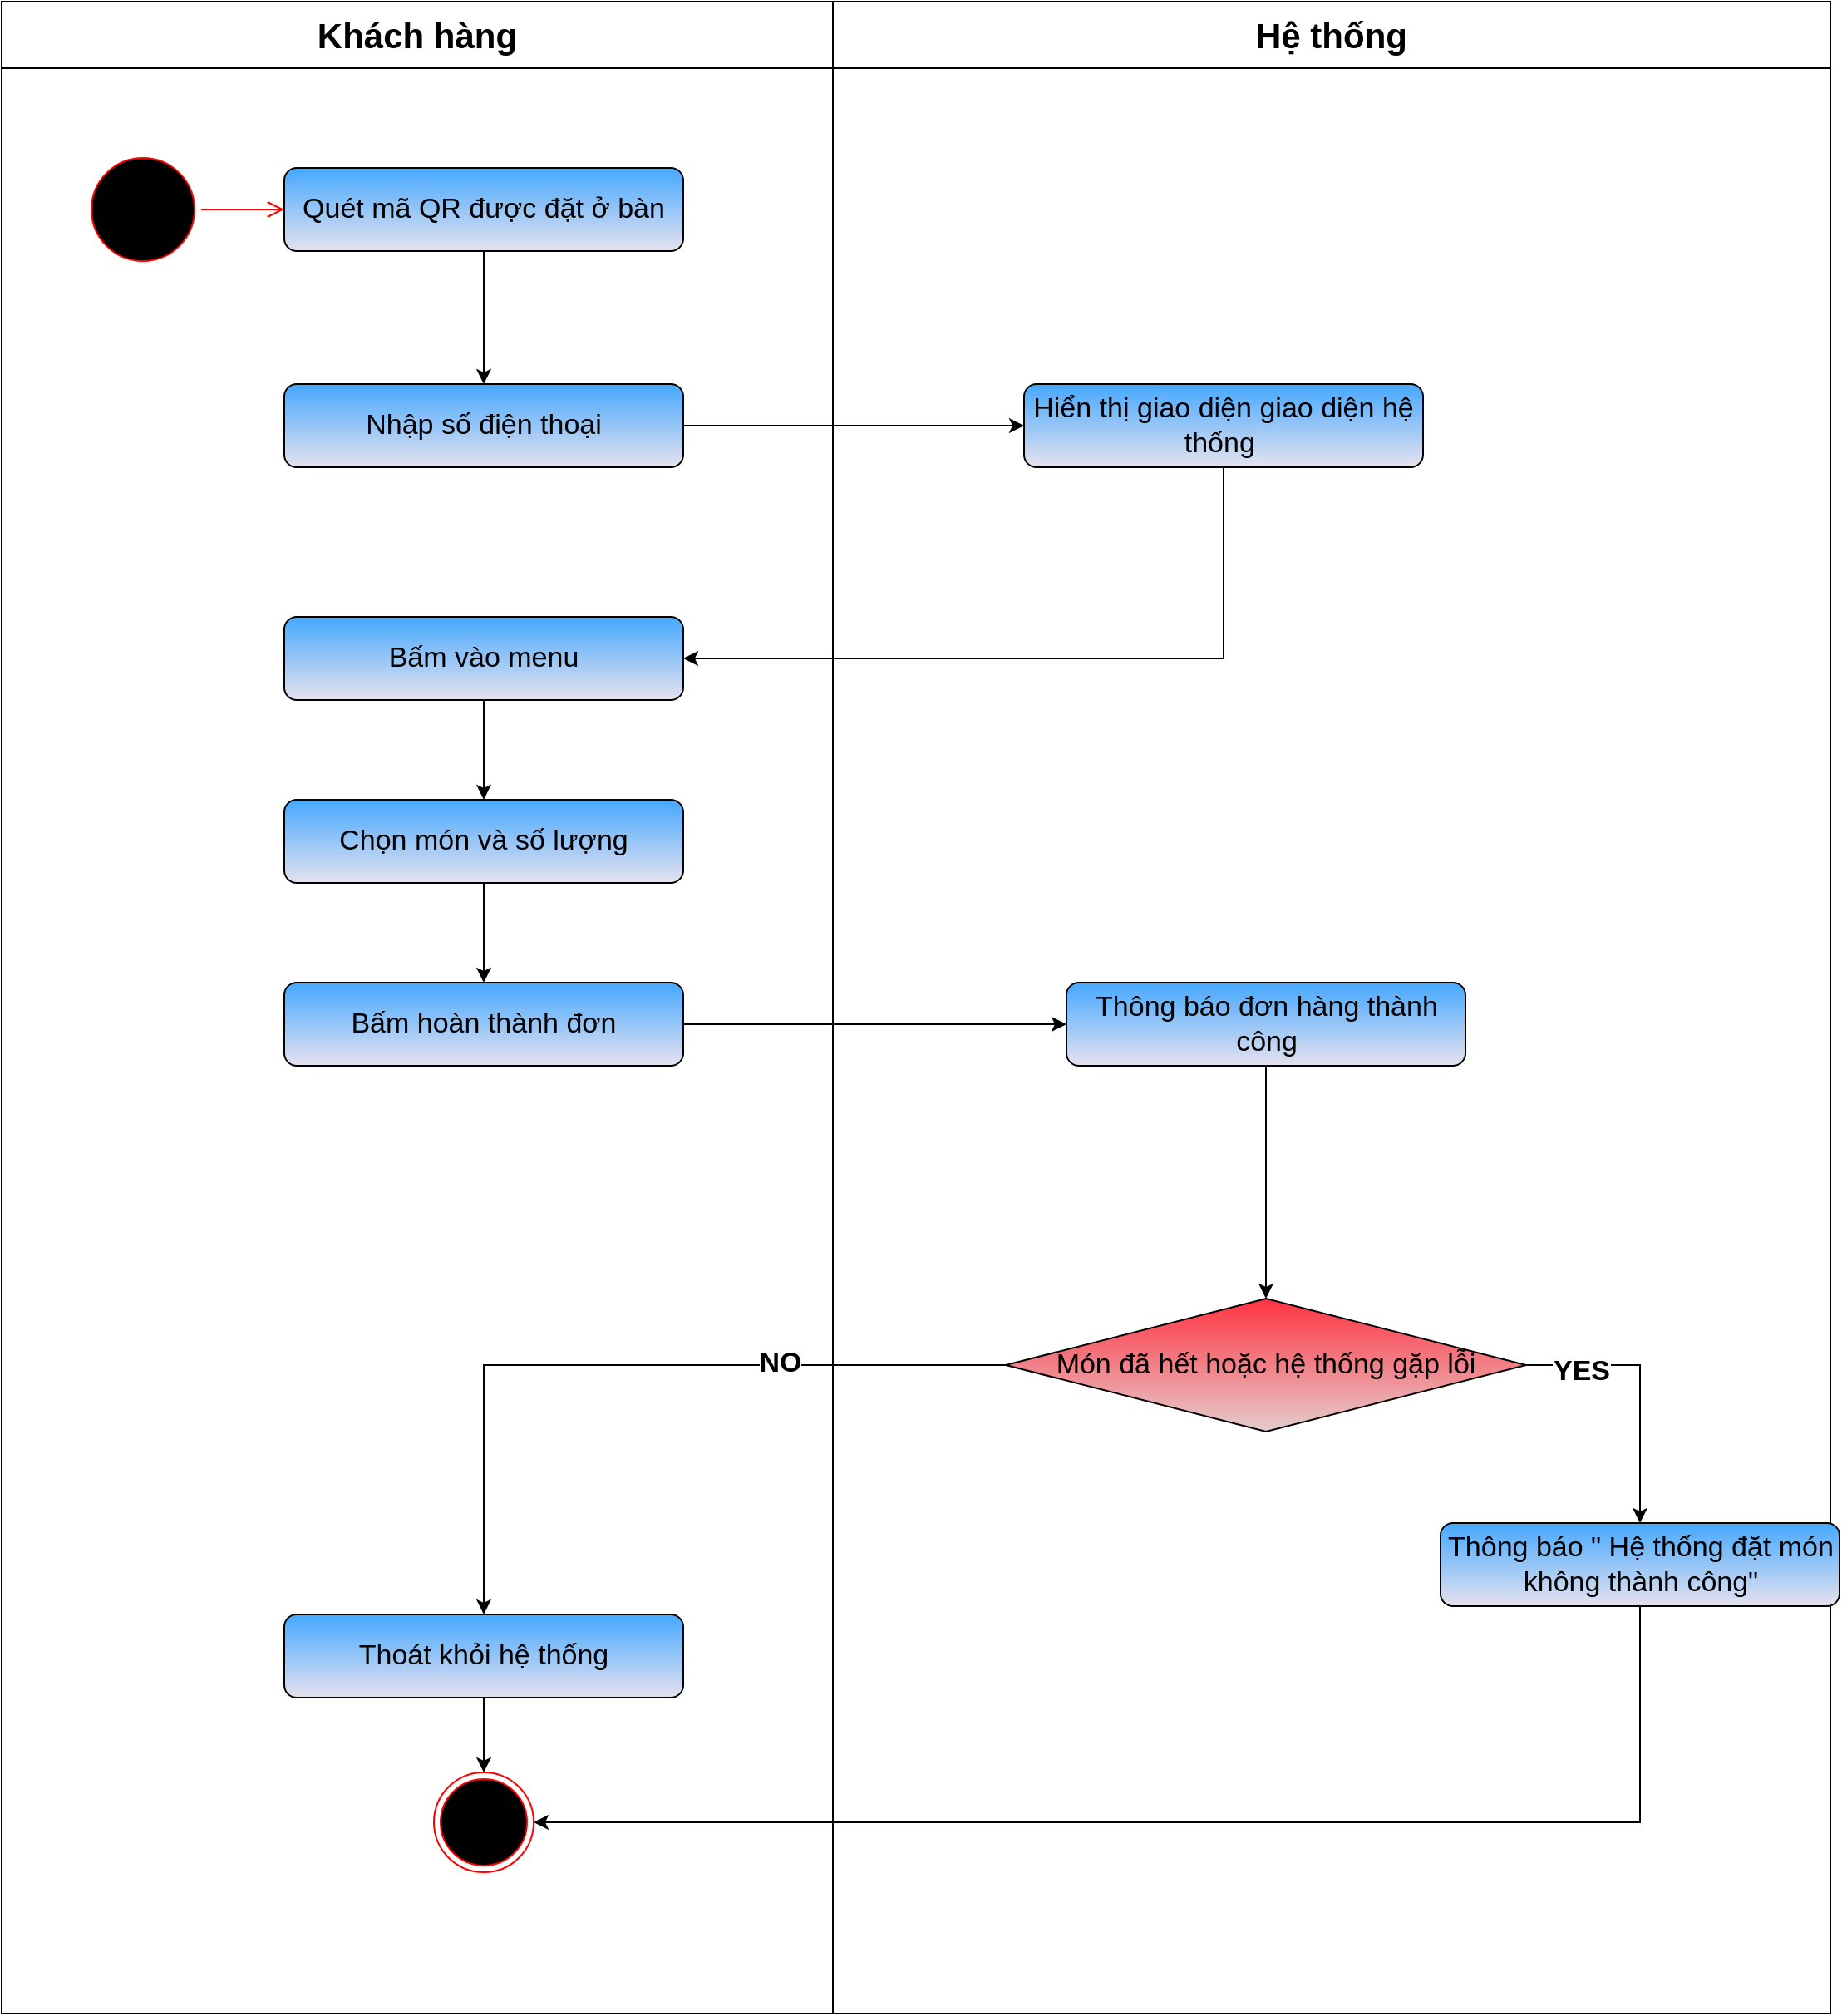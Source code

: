 <mxfile version="24.2.5" type="device">
  <diagram name="Page-1" id="rR8u7kdodg4F9gFGzOuO">
    <mxGraphModel dx="2333" dy="1380" grid="1" gridSize="10" guides="1" tooltips="1" connect="1" arrows="1" fold="1" page="1" pageScale="1" pageWidth="850" pageHeight="1100" math="0" shadow="0">
      <root>
        <mxCell id="0" />
        <mxCell id="1" parent="0" />
        <mxCell id="5eIMXJIO_DqYceiy5pTM-1" value="Khách hàng" style="swimlane;whiteSpace=wrap;html=1;fontSize=21;startSize=40;" parent="1" vertex="1">
          <mxGeometry x="170" y="110" width="500" height="1210" as="geometry" />
        </mxCell>
        <mxCell id="5eIMXJIO_DqYceiy5pTM-3" value="" style="ellipse;html=1;shape=startState;fillColor=#000000;strokeColor=#ff0000;" parent="5eIMXJIO_DqYceiy5pTM-1" vertex="1">
          <mxGeometry x="50" y="90" width="70" height="70" as="geometry" />
        </mxCell>
        <mxCell id="5eIMXJIO_DqYceiy5pTM-4" value="" style="edgeStyle=orthogonalEdgeStyle;html=1;verticalAlign=bottom;endArrow=open;endSize=8;strokeColor=#ff0000;rounded=0;entryX=0;entryY=0.5;entryDx=0;entryDy=0;" parent="5eIMXJIO_DqYceiy5pTM-1" source="5eIMXJIO_DqYceiy5pTM-3" target="5eIMXJIO_DqYceiy5pTM-5" edge="1">
          <mxGeometry relative="1" as="geometry">
            <mxPoint x="105" y="220" as="targetPoint" />
          </mxGeometry>
        </mxCell>
        <mxCell id="5eIMXJIO_DqYceiy5pTM-7" style="edgeStyle=orthogonalEdgeStyle;rounded=0;orthogonalLoop=1;jettySize=auto;html=1;entryX=0.5;entryY=0;entryDx=0;entryDy=0;" parent="5eIMXJIO_DqYceiy5pTM-1" source="5eIMXJIO_DqYceiy5pTM-5" target="5eIMXJIO_DqYceiy5pTM-6" edge="1">
          <mxGeometry relative="1" as="geometry" />
        </mxCell>
        <mxCell id="5eIMXJIO_DqYceiy5pTM-5" value="Quét mã QR được đặt ở bàn" style="rounded=1;whiteSpace=wrap;html=1;fontSize=17;gradientColor=#e6e2ee;fillColor=#45A8FF;" parent="5eIMXJIO_DqYceiy5pTM-1" vertex="1">
          <mxGeometry x="170" y="100" width="240" height="50" as="geometry" />
        </mxCell>
        <mxCell id="5eIMXJIO_DqYceiy5pTM-6" value="Nhập số điện thoại" style="rounded=1;whiteSpace=wrap;html=1;fontSize=17;fillColor=#45A8FF;gradientColor=#E6E2EE;" parent="5eIMXJIO_DqYceiy5pTM-1" vertex="1">
          <mxGeometry x="170" y="230" width="240" height="50" as="geometry" />
        </mxCell>
        <mxCell id="I3-Z4HtoCXYyQXx7SdmW-4" style="edgeStyle=orthogonalEdgeStyle;rounded=0;orthogonalLoop=1;jettySize=auto;html=1;entryX=0.5;entryY=0;entryDx=0;entryDy=0;" parent="5eIMXJIO_DqYceiy5pTM-1" source="I3-Z4HtoCXYyQXx7SdmW-1" target="I3-Z4HtoCXYyQXx7SdmW-3" edge="1">
          <mxGeometry relative="1" as="geometry" />
        </mxCell>
        <mxCell id="I3-Z4HtoCXYyQXx7SdmW-1" value="Bấm vào menu" style="rounded=1;whiteSpace=wrap;html=1;fontSize=17;fillColor=#45A8FF;gradientColor=#E6E2EE;" parent="5eIMXJIO_DqYceiy5pTM-1" vertex="1">
          <mxGeometry x="170" y="370" width="240" height="50" as="geometry" />
        </mxCell>
        <mxCell id="I3-Z4HtoCXYyQXx7SdmW-6" style="edgeStyle=orthogonalEdgeStyle;rounded=0;orthogonalLoop=1;jettySize=auto;html=1;entryX=0.5;entryY=0;entryDx=0;entryDy=0;" parent="5eIMXJIO_DqYceiy5pTM-1" source="I3-Z4HtoCXYyQXx7SdmW-3" target="I3-Z4HtoCXYyQXx7SdmW-5" edge="1">
          <mxGeometry relative="1" as="geometry" />
        </mxCell>
        <mxCell id="I3-Z4HtoCXYyQXx7SdmW-3" value="Chọn món và số lượng" style="rounded=1;whiteSpace=wrap;html=1;fontSize=17;fillColor=#45A8FF;gradientColor=#E6E2EE;" parent="5eIMXJIO_DqYceiy5pTM-1" vertex="1">
          <mxGeometry x="170" y="480" width="240" height="50" as="geometry" />
        </mxCell>
        <mxCell id="I3-Z4HtoCXYyQXx7SdmW-5" value="Bấm hoàn thành đơn" style="rounded=1;whiteSpace=wrap;html=1;fontSize=17;fillColor=#45A8FF;gradientColor=#E6E2EE;" parent="5eIMXJIO_DqYceiy5pTM-1" vertex="1">
          <mxGeometry x="170" y="590" width="240" height="50" as="geometry" />
        </mxCell>
        <mxCell id="I3-Z4HtoCXYyQXx7SdmW-10" value="Thoát khỏi hệ thống" style="rounded=1;whiteSpace=wrap;html=1;fontSize=17;fillColor=#45A8FF;gradientColor=#E6E2EE;" parent="5eIMXJIO_DqYceiy5pTM-1" vertex="1">
          <mxGeometry x="170" y="970" width="240" height="50" as="geometry" />
        </mxCell>
        <mxCell id="PRyGALmUcoKaXCvqLSz1-14" style="edgeStyle=orthogonalEdgeStyle;rounded=0;orthogonalLoop=1;jettySize=auto;html=1;entryX=0.5;entryY=0;entryDx=0;entryDy=0;" parent="5eIMXJIO_DqYceiy5pTM-1" source="I3-Z4HtoCXYyQXx7SdmW-10" target="I3-Z4HtoCXYyQXx7SdmW-13" edge="1">
          <mxGeometry relative="1" as="geometry" />
        </mxCell>
        <mxCell id="I3-Z4HtoCXYyQXx7SdmW-13" value="" style="ellipse;html=1;shape=endState;fillColor=#000000;strokeColor=#ff0000;" parent="5eIMXJIO_DqYceiy5pTM-1" vertex="1">
          <mxGeometry x="260" y="1065" width="60" height="60" as="geometry" />
        </mxCell>
        <mxCell id="5eIMXJIO_DqYceiy5pTM-2" value="Hệ thống" style="swimlane;whiteSpace=wrap;html=1;fontSize=21;startSize=40;" parent="1" vertex="1">
          <mxGeometry x="670" y="110" width="600" height="1210" as="geometry" />
        </mxCell>
        <mxCell id="5eIMXJIO_DqYceiy5pTM-8" value="Hiển thị giao diện giao diện hệ thống&amp;nbsp;" style="rounded=1;whiteSpace=wrap;html=1;fontSize=17;fillColor=#45A8FF;gradientColor=#E6E2EE;" parent="5eIMXJIO_DqYceiy5pTM-2" vertex="1">
          <mxGeometry x="115" y="230" width="240" height="50" as="geometry" />
        </mxCell>
        <mxCell id="I3-Z4HtoCXYyQXx7SdmW-12" style="edgeStyle=orthogonalEdgeStyle;rounded=0;orthogonalLoop=1;jettySize=auto;html=1;entryX=0.5;entryY=0;entryDx=0;entryDy=0;exitX=1;exitY=0.5;exitDx=0;exitDy=0;" parent="5eIMXJIO_DqYceiy5pTM-2" source="I3-Z4HtoCXYyQXx7SdmW-7" target="I3-Z4HtoCXYyQXx7SdmW-9" edge="1">
          <mxGeometry relative="1" as="geometry" />
        </mxCell>
        <mxCell id="I3-Z4HtoCXYyQXx7SdmW-17" value="&lt;span style=&quot;font-size: 17px;&quot;&gt;YES&lt;/span&gt;" style="edgeLabel;html=1;align=center;verticalAlign=middle;resizable=0;points=[];fontStyle=1" parent="I3-Z4HtoCXYyQXx7SdmW-12" vertex="1" connectable="0">
          <mxGeometry x="-0.587" y="-4" relative="1" as="geometry">
            <mxPoint x="-1" as="offset" />
          </mxGeometry>
        </mxCell>
        <mxCell id="I3-Z4HtoCXYyQXx7SdmW-7" value="Món đã hết hoặc hệ thống gặp lỗi" style="rhombus;whiteSpace=wrap;html=1;fontSize=17;fillStyle=hatch;fillColor=#FF3341;gradientColor=#e4cdcd;gradientDirection=south;" parent="5eIMXJIO_DqYceiy5pTM-2" vertex="1">
          <mxGeometry x="104" y="780" width="313" height="80" as="geometry" />
        </mxCell>
        <mxCell id="I3-Z4HtoCXYyQXx7SdmW-9" value="Thông báo &quot; Hệ thống đặt món không thành công&quot;" style="rounded=1;whiteSpace=wrap;html=1;fontSize=17;fillColor=#45A8FF;gradientColor=#E6E2EE;" parent="5eIMXJIO_DqYceiy5pTM-2" vertex="1">
          <mxGeometry x="365.5" y="915" width="240" height="50" as="geometry" />
        </mxCell>
        <mxCell id="PRyGALmUcoKaXCvqLSz1-15" style="edgeStyle=orthogonalEdgeStyle;rounded=0;orthogonalLoop=1;jettySize=auto;html=1;entryX=0.5;entryY=0;entryDx=0;entryDy=0;" parent="5eIMXJIO_DqYceiy5pTM-2" source="PRyGALmUcoKaXCvqLSz1-12" target="I3-Z4HtoCXYyQXx7SdmW-7" edge="1">
          <mxGeometry relative="1" as="geometry" />
        </mxCell>
        <mxCell id="PRyGALmUcoKaXCvqLSz1-12" value="Thông báo đơn hàng thành công" style="rounded=1;whiteSpace=wrap;html=1;fontSize=17;fillColor=#45A8FF;gradientColor=#E6E2EE;" parent="5eIMXJIO_DqYceiy5pTM-2" vertex="1">
          <mxGeometry x="140.5" y="590" width="240" height="50" as="geometry" />
        </mxCell>
        <mxCell id="5eIMXJIO_DqYceiy5pTM-9" style="edgeStyle=orthogonalEdgeStyle;rounded=0;orthogonalLoop=1;jettySize=auto;html=1;entryX=0;entryY=0.5;entryDx=0;entryDy=0;" parent="1" source="5eIMXJIO_DqYceiy5pTM-6" target="5eIMXJIO_DqYceiy5pTM-8" edge="1">
          <mxGeometry relative="1" as="geometry" />
        </mxCell>
        <mxCell id="I3-Z4HtoCXYyQXx7SdmW-2" style="edgeStyle=orthogonalEdgeStyle;rounded=0;orthogonalLoop=1;jettySize=auto;html=1;entryX=1;entryY=0.5;entryDx=0;entryDy=0;exitX=0.5;exitY=1;exitDx=0;exitDy=0;" parent="1" source="5eIMXJIO_DqYceiy5pTM-8" target="I3-Z4HtoCXYyQXx7SdmW-1" edge="1">
          <mxGeometry relative="1" as="geometry" />
        </mxCell>
        <mxCell id="PRyGALmUcoKaXCvqLSz1-13" style="edgeStyle=orthogonalEdgeStyle;rounded=0;orthogonalLoop=1;jettySize=auto;html=1;entryX=0;entryY=0.5;entryDx=0;entryDy=0;" parent="1" source="I3-Z4HtoCXYyQXx7SdmW-5" target="PRyGALmUcoKaXCvqLSz1-12" edge="1">
          <mxGeometry relative="1" as="geometry" />
        </mxCell>
        <mxCell id="I3-Z4HtoCXYyQXx7SdmW-11" style="edgeStyle=orthogonalEdgeStyle;rounded=0;orthogonalLoop=1;jettySize=auto;html=1;entryX=0.5;entryY=0;entryDx=0;entryDy=0;" parent="1" source="I3-Z4HtoCXYyQXx7SdmW-7" target="I3-Z4HtoCXYyQXx7SdmW-10" edge="1">
          <mxGeometry relative="1" as="geometry">
            <mxPoint x="930.5" y="1115" as="targetPoint" />
          </mxGeometry>
        </mxCell>
        <mxCell id="I3-Z4HtoCXYyQXx7SdmW-18" value="&lt;span style=&quot;font-size: 17px;&quot;&gt;NO&lt;/span&gt;" style="edgeLabel;html=1;align=center;verticalAlign=middle;resizable=0;points=[];fontStyle=1" parent="I3-Z4HtoCXYyQXx7SdmW-11" vertex="1" connectable="0">
          <mxGeometry x="-0.413" y="-1" relative="1" as="geometry">
            <mxPoint as="offset" />
          </mxGeometry>
        </mxCell>
        <mxCell id="I3-Z4HtoCXYyQXx7SdmW-15" style="edgeStyle=orthogonalEdgeStyle;rounded=0;orthogonalLoop=1;jettySize=auto;html=1;entryX=1;entryY=0.5;entryDx=0;entryDy=0;exitX=0.5;exitY=1;exitDx=0;exitDy=0;" parent="1" source="I3-Z4HtoCXYyQXx7SdmW-9" target="I3-Z4HtoCXYyQXx7SdmW-13" edge="1">
          <mxGeometry relative="1" as="geometry" />
        </mxCell>
      </root>
    </mxGraphModel>
  </diagram>
</mxfile>
